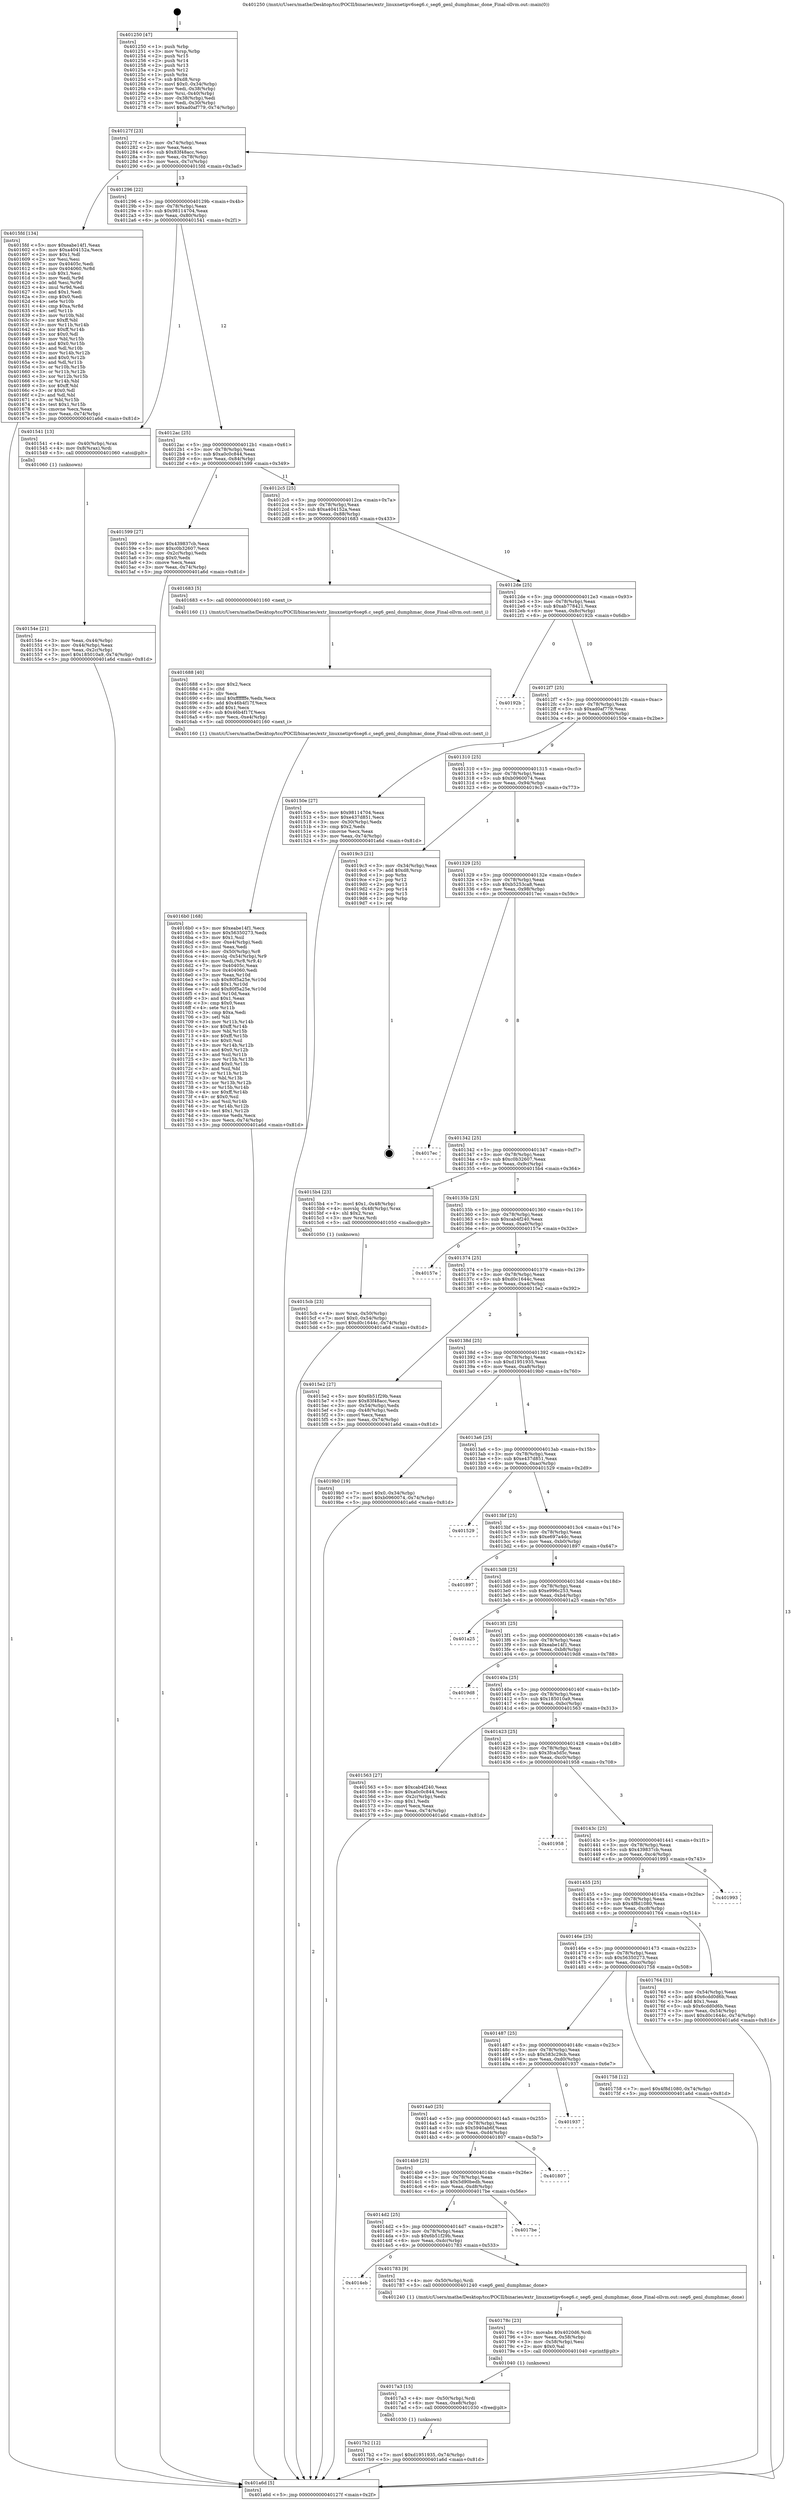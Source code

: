 digraph "0x401250" {
  label = "0x401250 (/mnt/c/Users/mathe/Desktop/tcc/POCII/binaries/extr_linuxnetipv6seg6.c_seg6_genl_dumphmac_done_Final-ollvm.out::main(0))"
  labelloc = "t"
  node[shape=record]

  Entry [label="",width=0.3,height=0.3,shape=circle,fillcolor=black,style=filled]
  "0x40127f" [label="{
     0x40127f [23]\l
     | [instrs]\l
     &nbsp;&nbsp;0x40127f \<+3\>: mov -0x74(%rbp),%eax\l
     &nbsp;&nbsp;0x401282 \<+2\>: mov %eax,%ecx\l
     &nbsp;&nbsp;0x401284 \<+6\>: sub $0x83f48acc,%ecx\l
     &nbsp;&nbsp;0x40128a \<+3\>: mov %eax,-0x78(%rbp)\l
     &nbsp;&nbsp;0x40128d \<+3\>: mov %ecx,-0x7c(%rbp)\l
     &nbsp;&nbsp;0x401290 \<+6\>: je 00000000004015fd \<main+0x3ad\>\l
  }"]
  "0x4015fd" [label="{
     0x4015fd [134]\l
     | [instrs]\l
     &nbsp;&nbsp;0x4015fd \<+5\>: mov $0xeabe14f1,%eax\l
     &nbsp;&nbsp;0x401602 \<+5\>: mov $0xa404152a,%ecx\l
     &nbsp;&nbsp;0x401607 \<+2\>: mov $0x1,%dl\l
     &nbsp;&nbsp;0x401609 \<+2\>: xor %esi,%esi\l
     &nbsp;&nbsp;0x40160b \<+7\>: mov 0x40405c,%edi\l
     &nbsp;&nbsp;0x401612 \<+8\>: mov 0x404060,%r8d\l
     &nbsp;&nbsp;0x40161a \<+3\>: sub $0x1,%esi\l
     &nbsp;&nbsp;0x40161d \<+3\>: mov %edi,%r9d\l
     &nbsp;&nbsp;0x401620 \<+3\>: add %esi,%r9d\l
     &nbsp;&nbsp;0x401623 \<+4\>: imul %r9d,%edi\l
     &nbsp;&nbsp;0x401627 \<+3\>: and $0x1,%edi\l
     &nbsp;&nbsp;0x40162a \<+3\>: cmp $0x0,%edi\l
     &nbsp;&nbsp;0x40162d \<+4\>: sete %r10b\l
     &nbsp;&nbsp;0x401631 \<+4\>: cmp $0xa,%r8d\l
     &nbsp;&nbsp;0x401635 \<+4\>: setl %r11b\l
     &nbsp;&nbsp;0x401639 \<+3\>: mov %r10b,%bl\l
     &nbsp;&nbsp;0x40163c \<+3\>: xor $0xff,%bl\l
     &nbsp;&nbsp;0x40163f \<+3\>: mov %r11b,%r14b\l
     &nbsp;&nbsp;0x401642 \<+4\>: xor $0xff,%r14b\l
     &nbsp;&nbsp;0x401646 \<+3\>: xor $0x0,%dl\l
     &nbsp;&nbsp;0x401649 \<+3\>: mov %bl,%r15b\l
     &nbsp;&nbsp;0x40164c \<+4\>: and $0x0,%r15b\l
     &nbsp;&nbsp;0x401650 \<+3\>: and %dl,%r10b\l
     &nbsp;&nbsp;0x401653 \<+3\>: mov %r14b,%r12b\l
     &nbsp;&nbsp;0x401656 \<+4\>: and $0x0,%r12b\l
     &nbsp;&nbsp;0x40165a \<+3\>: and %dl,%r11b\l
     &nbsp;&nbsp;0x40165d \<+3\>: or %r10b,%r15b\l
     &nbsp;&nbsp;0x401660 \<+3\>: or %r11b,%r12b\l
     &nbsp;&nbsp;0x401663 \<+3\>: xor %r12b,%r15b\l
     &nbsp;&nbsp;0x401666 \<+3\>: or %r14b,%bl\l
     &nbsp;&nbsp;0x401669 \<+3\>: xor $0xff,%bl\l
     &nbsp;&nbsp;0x40166c \<+3\>: or $0x0,%dl\l
     &nbsp;&nbsp;0x40166f \<+2\>: and %dl,%bl\l
     &nbsp;&nbsp;0x401671 \<+3\>: or %bl,%r15b\l
     &nbsp;&nbsp;0x401674 \<+4\>: test $0x1,%r15b\l
     &nbsp;&nbsp;0x401678 \<+3\>: cmovne %ecx,%eax\l
     &nbsp;&nbsp;0x40167b \<+3\>: mov %eax,-0x74(%rbp)\l
     &nbsp;&nbsp;0x40167e \<+5\>: jmp 0000000000401a6d \<main+0x81d\>\l
  }"]
  "0x401296" [label="{
     0x401296 [22]\l
     | [instrs]\l
     &nbsp;&nbsp;0x401296 \<+5\>: jmp 000000000040129b \<main+0x4b\>\l
     &nbsp;&nbsp;0x40129b \<+3\>: mov -0x78(%rbp),%eax\l
     &nbsp;&nbsp;0x40129e \<+5\>: sub $0x98114704,%eax\l
     &nbsp;&nbsp;0x4012a3 \<+3\>: mov %eax,-0x80(%rbp)\l
     &nbsp;&nbsp;0x4012a6 \<+6\>: je 0000000000401541 \<main+0x2f1\>\l
  }"]
  Exit [label="",width=0.3,height=0.3,shape=circle,fillcolor=black,style=filled,peripheries=2]
  "0x401541" [label="{
     0x401541 [13]\l
     | [instrs]\l
     &nbsp;&nbsp;0x401541 \<+4\>: mov -0x40(%rbp),%rax\l
     &nbsp;&nbsp;0x401545 \<+4\>: mov 0x8(%rax),%rdi\l
     &nbsp;&nbsp;0x401549 \<+5\>: call 0000000000401060 \<atoi@plt\>\l
     | [calls]\l
     &nbsp;&nbsp;0x401060 \{1\} (unknown)\l
  }"]
  "0x4012ac" [label="{
     0x4012ac [25]\l
     | [instrs]\l
     &nbsp;&nbsp;0x4012ac \<+5\>: jmp 00000000004012b1 \<main+0x61\>\l
     &nbsp;&nbsp;0x4012b1 \<+3\>: mov -0x78(%rbp),%eax\l
     &nbsp;&nbsp;0x4012b4 \<+5\>: sub $0xa0c0c844,%eax\l
     &nbsp;&nbsp;0x4012b9 \<+6\>: mov %eax,-0x84(%rbp)\l
     &nbsp;&nbsp;0x4012bf \<+6\>: je 0000000000401599 \<main+0x349\>\l
  }"]
  "0x4017b2" [label="{
     0x4017b2 [12]\l
     | [instrs]\l
     &nbsp;&nbsp;0x4017b2 \<+7\>: movl $0xd1951935,-0x74(%rbp)\l
     &nbsp;&nbsp;0x4017b9 \<+5\>: jmp 0000000000401a6d \<main+0x81d\>\l
  }"]
  "0x401599" [label="{
     0x401599 [27]\l
     | [instrs]\l
     &nbsp;&nbsp;0x401599 \<+5\>: mov $0x439837cb,%eax\l
     &nbsp;&nbsp;0x40159e \<+5\>: mov $0xc0b32607,%ecx\l
     &nbsp;&nbsp;0x4015a3 \<+3\>: mov -0x2c(%rbp),%edx\l
     &nbsp;&nbsp;0x4015a6 \<+3\>: cmp $0x0,%edx\l
     &nbsp;&nbsp;0x4015a9 \<+3\>: cmove %ecx,%eax\l
     &nbsp;&nbsp;0x4015ac \<+3\>: mov %eax,-0x74(%rbp)\l
     &nbsp;&nbsp;0x4015af \<+5\>: jmp 0000000000401a6d \<main+0x81d\>\l
  }"]
  "0x4012c5" [label="{
     0x4012c5 [25]\l
     | [instrs]\l
     &nbsp;&nbsp;0x4012c5 \<+5\>: jmp 00000000004012ca \<main+0x7a\>\l
     &nbsp;&nbsp;0x4012ca \<+3\>: mov -0x78(%rbp),%eax\l
     &nbsp;&nbsp;0x4012cd \<+5\>: sub $0xa404152a,%eax\l
     &nbsp;&nbsp;0x4012d2 \<+6\>: mov %eax,-0x88(%rbp)\l
     &nbsp;&nbsp;0x4012d8 \<+6\>: je 0000000000401683 \<main+0x433\>\l
  }"]
  "0x4017a3" [label="{
     0x4017a3 [15]\l
     | [instrs]\l
     &nbsp;&nbsp;0x4017a3 \<+4\>: mov -0x50(%rbp),%rdi\l
     &nbsp;&nbsp;0x4017a7 \<+6\>: mov %eax,-0xe8(%rbp)\l
     &nbsp;&nbsp;0x4017ad \<+5\>: call 0000000000401030 \<free@plt\>\l
     | [calls]\l
     &nbsp;&nbsp;0x401030 \{1\} (unknown)\l
  }"]
  "0x401683" [label="{
     0x401683 [5]\l
     | [instrs]\l
     &nbsp;&nbsp;0x401683 \<+5\>: call 0000000000401160 \<next_i\>\l
     | [calls]\l
     &nbsp;&nbsp;0x401160 \{1\} (/mnt/c/Users/mathe/Desktop/tcc/POCII/binaries/extr_linuxnetipv6seg6.c_seg6_genl_dumphmac_done_Final-ollvm.out::next_i)\l
  }"]
  "0x4012de" [label="{
     0x4012de [25]\l
     | [instrs]\l
     &nbsp;&nbsp;0x4012de \<+5\>: jmp 00000000004012e3 \<main+0x93\>\l
     &nbsp;&nbsp;0x4012e3 \<+3\>: mov -0x78(%rbp),%eax\l
     &nbsp;&nbsp;0x4012e6 \<+5\>: sub $0xab778421,%eax\l
     &nbsp;&nbsp;0x4012eb \<+6\>: mov %eax,-0x8c(%rbp)\l
     &nbsp;&nbsp;0x4012f1 \<+6\>: je 000000000040192b \<main+0x6db\>\l
  }"]
  "0x40178c" [label="{
     0x40178c [23]\l
     | [instrs]\l
     &nbsp;&nbsp;0x40178c \<+10\>: movabs $0x4020d6,%rdi\l
     &nbsp;&nbsp;0x401796 \<+3\>: mov %eax,-0x58(%rbp)\l
     &nbsp;&nbsp;0x401799 \<+3\>: mov -0x58(%rbp),%esi\l
     &nbsp;&nbsp;0x40179c \<+2\>: mov $0x0,%al\l
     &nbsp;&nbsp;0x40179e \<+5\>: call 0000000000401040 \<printf@plt\>\l
     | [calls]\l
     &nbsp;&nbsp;0x401040 \{1\} (unknown)\l
  }"]
  "0x40192b" [label="{
     0x40192b\l
  }", style=dashed]
  "0x4012f7" [label="{
     0x4012f7 [25]\l
     | [instrs]\l
     &nbsp;&nbsp;0x4012f7 \<+5\>: jmp 00000000004012fc \<main+0xac\>\l
     &nbsp;&nbsp;0x4012fc \<+3\>: mov -0x78(%rbp),%eax\l
     &nbsp;&nbsp;0x4012ff \<+5\>: sub $0xad0af779,%eax\l
     &nbsp;&nbsp;0x401304 \<+6\>: mov %eax,-0x90(%rbp)\l
     &nbsp;&nbsp;0x40130a \<+6\>: je 000000000040150e \<main+0x2be\>\l
  }"]
  "0x4014eb" [label="{
     0x4014eb\l
  }", style=dashed]
  "0x40150e" [label="{
     0x40150e [27]\l
     | [instrs]\l
     &nbsp;&nbsp;0x40150e \<+5\>: mov $0x98114704,%eax\l
     &nbsp;&nbsp;0x401513 \<+5\>: mov $0xe437d851,%ecx\l
     &nbsp;&nbsp;0x401518 \<+3\>: mov -0x30(%rbp),%edx\l
     &nbsp;&nbsp;0x40151b \<+3\>: cmp $0x2,%edx\l
     &nbsp;&nbsp;0x40151e \<+3\>: cmovne %ecx,%eax\l
     &nbsp;&nbsp;0x401521 \<+3\>: mov %eax,-0x74(%rbp)\l
     &nbsp;&nbsp;0x401524 \<+5\>: jmp 0000000000401a6d \<main+0x81d\>\l
  }"]
  "0x401310" [label="{
     0x401310 [25]\l
     | [instrs]\l
     &nbsp;&nbsp;0x401310 \<+5\>: jmp 0000000000401315 \<main+0xc5\>\l
     &nbsp;&nbsp;0x401315 \<+3\>: mov -0x78(%rbp),%eax\l
     &nbsp;&nbsp;0x401318 \<+5\>: sub $0xb0960074,%eax\l
     &nbsp;&nbsp;0x40131d \<+6\>: mov %eax,-0x94(%rbp)\l
     &nbsp;&nbsp;0x401323 \<+6\>: je 00000000004019c3 \<main+0x773\>\l
  }"]
  "0x401a6d" [label="{
     0x401a6d [5]\l
     | [instrs]\l
     &nbsp;&nbsp;0x401a6d \<+5\>: jmp 000000000040127f \<main+0x2f\>\l
  }"]
  "0x401250" [label="{
     0x401250 [47]\l
     | [instrs]\l
     &nbsp;&nbsp;0x401250 \<+1\>: push %rbp\l
     &nbsp;&nbsp;0x401251 \<+3\>: mov %rsp,%rbp\l
     &nbsp;&nbsp;0x401254 \<+2\>: push %r15\l
     &nbsp;&nbsp;0x401256 \<+2\>: push %r14\l
     &nbsp;&nbsp;0x401258 \<+2\>: push %r13\l
     &nbsp;&nbsp;0x40125a \<+2\>: push %r12\l
     &nbsp;&nbsp;0x40125c \<+1\>: push %rbx\l
     &nbsp;&nbsp;0x40125d \<+7\>: sub $0xd8,%rsp\l
     &nbsp;&nbsp;0x401264 \<+7\>: movl $0x0,-0x34(%rbp)\l
     &nbsp;&nbsp;0x40126b \<+3\>: mov %edi,-0x38(%rbp)\l
     &nbsp;&nbsp;0x40126e \<+4\>: mov %rsi,-0x40(%rbp)\l
     &nbsp;&nbsp;0x401272 \<+3\>: mov -0x38(%rbp),%edi\l
     &nbsp;&nbsp;0x401275 \<+3\>: mov %edi,-0x30(%rbp)\l
     &nbsp;&nbsp;0x401278 \<+7\>: movl $0xad0af779,-0x74(%rbp)\l
  }"]
  "0x40154e" [label="{
     0x40154e [21]\l
     | [instrs]\l
     &nbsp;&nbsp;0x40154e \<+3\>: mov %eax,-0x44(%rbp)\l
     &nbsp;&nbsp;0x401551 \<+3\>: mov -0x44(%rbp),%eax\l
     &nbsp;&nbsp;0x401554 \<+3\>: mov %eax,-0x2c(%rbp)\l
     &nbsp;&nbsp;0x401557 \<+7\>: movl $0x185010a9,-0x74(%rbp)\l
     &nbsp;&nbsp;0x40155e \<+5\>: jmp 0000000000401a6d \<main+0x81d\>\l
  }"]
  "0x401783" [label="{
     0x401783 [9]\l
     | [instrs]\l
     &nbsp;&nbsp;0x401783 \<+4\>: mov -0x50(%rbp),%rdi\l
     &nbsp;&nbsp;0x401787 \<+5\>: call 0000000000401240 \<seg6_genl_dumphmac_done\>\l
     | [calls]\l
     &nbsp;&nbsp;0x401240 \{1\} (/mnt/c/Users/mathe/Desktop/tcc/POCII/binaries/extr_linuxnetipv6seg6.c_seg6_genl_dumphmac_done_Final-ollvm.out::seg6_genl_dumphmac_done)\l
  }"]
  "0x4019c3" [label="{
     0x4019c3 [21]\l
     | [instrs]\l
     &nbsp;&nbsp;0x4019c3 \<+3\>: mov -0x34(%rbp),%eax\l
     &nbsp;&nbsp;0x4019c6 \<+7\>: add $0xd8,%rsp\l
     &nbsp;&nbsp;0x4019cd \<+1\>: pop %rbx\l
     &nbsp;&nbsp;0x4019ce \<+2\>: pop %r12\l
     &nbsp;&nbsp;0x4019d0 \<+2\>: pop %r13\l
     &nbsp;&nbsp;0x4019d2 \<+2\>: pop %r14\l
     &nbsp;&nbsp;0x4019d4 \<+2\>: pop %r15\l
     &nbsp;&nbsp;0x4019d6 \<+1\>: pop %rbp\l
     &nbsp;&nbsp;0x4019d7 \<+1\>: ret\l
  }"]
  "0x401329" [label="{
     0x401329 [25]\l
     | [instrs]\l
     &nbsp;&nbsp;0x401329 \<+5\>: jmp 000000000040132e \<main+0xde\>\l
     &nbsp;&nbsp;0x40132e \<+3\>: mov -0x78(%rbp),%eax\l
     &nbsp;&nbsp;0x401331 \<+5\>: sub $0xb5253ca8,%eax\l
     &nbsp;&nbsp;0x401336 \<+6\>: mov %eax,-0x98(%rbp)\l
     &nbsp;&nbsp;0x40133c \<+6\>: je 00000000004017ec \<main+0x59c\>\l
  }"]
  "0x4014d2" [label="{
     0x4014d2 [25]\l
     | [instrs]\l
     &nbsp;&nbsp;0x4014d2 \<+5\>: jmp 00000000004014d7 \<main+0x287\>\l
     &nbsp;&nbsp;0x4014d7 \<+3\>: mov -0x78(%rbp),%eax\l
     &nbsp;&nbsp;0x4014da \<+5\>: sub $0x6b51f29b,%eax\l
     &nbsp;&nbsp;0x4014df \<+6\>: mov %eax,-0xdc(%rbp)\l
     &nbsp;&nbsp;0x4014e5 \<+6\>: je 0000000000401783 \<main+0x533\>\l
  }"]
  "0x4017ec" [label="{
     0x4017ec\l
  }", style=dashed]
  "0x401342" [label="{
     0x401342 [25]\l
     | [instrs]\l
     &nbsp;&nbsp;0x401342 \<+5\>: jmp 0000000000401347 \<main+0xf7\>\l
     &nbsp;&nbsp;0x401347 \<+3\>: mov -0x78(%rbp),%eax\l
     &nbsp;&nbsp;0x40134a \<+5\>: sub $0xc0b32607,%eax\l
     &nbsp;&nbsp;0x40134f \<+6\>: mov %eax,-0x9c(%rbp)\l
     &nbsp;&nbsp;0x401355 \<+6\>: je 00000000004015b4 \<main+0x364\>\l
  }"]
  "0x4017be" [label="{
     0x4017be\l
  }", style=dashed]
  "0x4015b4" [label="{
     0x4015b4 [23]\l
     | [instrs]\l
     &nbsp;&nbsp;0x4015b4 \<+7\>: movl $0x1,-0x48(%rbp)\l
     &nbsp;&nbsp;0x4015bb \<+4\>: movslq -0x48(%rbp),%rax\l
     &nbsp;&nbsp;0x4015bf \<+4\>: shl $0x2,%rax\l
     &nbsp;&nbsp;0x4015c3 \<+3\>: mov %rax,%rdi\l
     &nbsp;&nbsp;0x4015c6 \<+5\>: call 0000000000401050 \<malloc@plt\>\l
     | [calls]\l
     &nbsp;&nbsp;0x401050 \{1\} (unknown)\l
  }"]
  "0x40135b" [label="{
     0x40135b [25]\l
     | [instrs]\l
     &nbsp;&nbsp;0x40135b \<+5\>: jmp 0000000000401360 \<main+0x110\>\l
     &nbsp;&nbsp;0x401360 \<+3\>: mov -0x78(%rbp),%eax\l
     &nbsp;&nbsp;0x401363 \<+5\>: sub $0xcab4f240,%eax\l
     &nbsp;&nbsp;0x401368 \<+6\>: mov %eax,-0xa0(%rbp)\l
     &nbsp;&nbsp;0x40136e \<+6\>: je 000000000040157e \<main+0x32e\>\l
  }"]
  "0x4014b9" [label="{
     0x4014b9 [25]\l
     | [instrs]\l
     &nbsp;&nbsp;0x4014b9 \<+5\>: jmp 00000000004014be \<main+0x26e\>\l
     &nbsp;&nbsp;0x4014be \<+3\>: mov -0x78(%rbp),%eax\l
     &nbsp;&nbsp;0x4014c1 \<+5\>: sub $0x5d90bedb,%eax\l
     &nbsp;&nbsp;0x4014c6 \<+6\>: mov %eax,-0xd8(%rbp)\l
     &nbsp;&nbsp;0x4014cc \<+6\>: je 00000000004017be \<main+0x56e\>\l
  }"]
  "0x40157e" [label="{
     0x40157e\l
  }", style=dashed]
  "0x401374" [label="{
     0x401374 [25]\l
     | [instrs]\l
     &nbsp;&nbsp;0x401374 \<+5\>: jmp 0000000000401379 \<main+0x129\>\l
     &nbsp;&nbsp;0x401379 \<+3\>: mov -0x78(%rbp),%eax\l
     &nbsp;&nbsp;0x40137c \<+5\>: sub $0xd0c1644c,%eax\l
     &nbsp;&nbsp;0x401381 \<+6\>: mov %eax,-0xa4(%rbp)\l
     &nbsp;&nbsp;0x401387 \<+6\>: je 00000000004015e2 \<main+0x392\>\l
  }"]
  "0x401807" [label="{
     0x401807\l
  }", style=dashed]
  "0x4015e2" [label="{
     0x4015e2 [27]\l
     | [instrs]\l
     &nbsp;&nbsp;0x4015e2 \<+5\>: mov $0x6b51f29b,%eax\l
     &nbsp;&nbsp;0x4015e7 \<+5\>: mov $0x83f48acc,%ecx\l
     &nbsp;&nbsp;0x4015ec \<+3\>: mov -0x54(%rbp),%edx\l
     &nbsp;&nbsp;0x4015ef \<+3\>: cmp -0x48(%rbp),%edx\l
     &nbsp;&nbsp;0x4015f2 \<+3\>: cmovl %ecx,%eax\l
     &nbsp;&nbsp;0x4015f5 \<+3\>: mov %eax,-0x74(%rbp)\l
     &nbsp;&nbsp;0x4015f8 \<+5\>: jmp 0000000000401a6d \<main+0x81d\>\l
  }"]
  "0x40138d" [label="{
     0x40138d [25]\l
     | [instrs]\l
     &nbsp;&nbsp;0x40138d \<+5\>: jmp 0000000000401392 \<main+0x142\>\l
     &nbsp;&nbsp;0x401392 \<+3\>: mov -0x78(%rbp),%eax\l
     &nbsp;&nbsp;0x401395 \<+5\>: sub $0xd1951935,%eax\l
     &nbsp;&nbsp;0x40139a \<+6\>: mov %eax,-0xa8(%rbp)\l
     &nbsp;&nbsp;0x4013a0 \<+6\>: je 00000000004019b0 \<main+0x760\>\l
  }"]
  "0x4014a0" [label="{
     0x4014a0 [25]\l
     | [instrs]\l
     &nbsp;&nbsp;0x4014a0 \<+5\>: jmp 00000000004014a5 \<main+0x255\>\l
     &nbsp;&nbsp;0x4014a5 \<+3\>: mov -0x78(%rbp),%eax\l
     &nbsp;&nbsp;0x4014a8 \<+5\>: sub $0x5940ab6f,%eax\l
     &nbsp;&nbsp;0x4014ad \<+6\>: mov %eax,-0xd4(%rbp)\l
     &nbsp;&nbsp;0x4014b3 \<+6\>: je 0000000000401807 \<main+0x5b7\>\l
  }"]
  "0x4019b0" [label="{
     0x4019b0 [19]\l
     | [instrs]\l
     &nbsp;&nbsp;0x4019b0 \<+7\>: movl $0x0,-0x34(%rbp)\l
     &nbsp;&nbsp;0x4019b7 \<+7\>: movl $0xb0960074,-0x74(%rbp)\l
     &nbsp;&nbsp;0x4019be \<+5\>: jmp 0000000000401a6d \<main+0x81d\>\l
  }"]
  "0x4013a6" [label="{
     0x4013a6 [25]\l
     | [instrs]\l
     &nbsp;&nbsp;0x4013a6 \<+5\>: jmp 00000000004013ab \<main+0x15b\>\l
     &nbsp;&nbsp;0x4013ab \<+3\>: mov -0x78(%rbp),%eax\l
     &nbsp;&nbsp;0x4013ae \<+5\>: sub $0xe437d851,%eax\l
     &nbsp;&nbsp;0x4013b3 \<+6\>: mov %eax,-0xac(%rbp)\l
     &nbsp;&nbsp;0x4013b9 \<+6\>: je 0000000000401529 \<main+0x2d9\>\l
  }"]
  "0x401937" [label="{
     0x401937\l
  }", style=dashed]
  "0x401529" [label="{
     0x401529\l
  }", style=dashed]
  "0x4013bf" [label="{
     0x4013bf [25]\l
     | [instrs]\l
     &nbsp;&nbsp;0x4013bf \<+5\>: jmp 00000000004013c4 \<main+0x174\>\l
     &nbsp;&nbsp;0x4013c4 \<+3\>: mov -0x78(%rbp),%eax\l
     &nbsp;&nbsp;0x4013c7 \<+5\>: sub $0xe697a4dc,%eax\l
     &nbsp;&nbsp;0x4013cc \<+6\>: mov %eax,-0xb0(%rbp)\l
     &nbsp;&nbsp;0x4013d2 \<+6\>: je 0000000000401897 \<main+0x647\>\l
  }"]
  "0x401487" [label="{
     0x401487 [25]\l
     | [instrs]\l
     &nbsp;&nbsp;0x401487 \<+5\>: jmp 000000000040148c \<main+0x23c\>\l
     &nbsp;&nbsp;0x40148c \<+3\>: mov -0x78(%rbp),%eax\l
     &nbsp;&nbsp;0x40148f \<+5\>: sub $0x583c29cb,%eax\l
     &nbsp;&nbsp;0x401494 \<+6\>: mov %eax,-0xd0(%rbp)\l
     &nbsp;&nbsp;0x40149a \<+6\>: je 0000000000401937 \<main+0x6e7\>\l
  }"]
  "0x401897" [label="{
     0x401897\l
  }", style=dashed]
  "0x4013d8" [label="{
     0x4013d8 [25]\l
     | [instrs]\l
     &nbsp;&nbsp;0x4013d8 \<+5\>: jmp 00000000004013dd \<main+0x18d\>\l
     &nbsp;&nbsp;0x4013dd \<+3\>: mov -0x78(%rbp),%eax\l
     &nbsp;&nbsp;0x4013e0 \<+5\>: sub $0xe996c253,%eax\l
     &nbsp;&nbsp;0x4013e5 \<+6\>: mov %eax,-0xb4(%rbp)\l
     &nbsp;&nbsp;0x4013eb \<+6\>: je 0000000000401a25 \<main+0x7d5\>\l
  }"]
  "0x401758" [label="{
     0x401758 [12]\l
     | [instrs]\l
     &nbsp;&nbsp;0x401758 \<+7\>: movl $0x4f8d1080,-0x74(%rbp)\l
     &nbsp;&nbsp;0x40175f \<+5\>: jmp 0000000000401a6d \<main+0x81d\>\l
  }"]
  "0x401a25" [label="{
     0x401a25\l
  }", style=dashed]
  "0x4013f1" [label="{
     0x4013f1 [25]\l
     | [instrs]\l
     &nbsp;&nbsp;0x4013f1 \<+5\>: jmp 00000000004013f6 \<main+0x1a6\>\l
     &nbsp;&nbsp;0x4013f6 \<+3\>: mov -0x78(%rbp),%eax\l
     &nbsp;&nbsp;0x4013f9 \<+5\>: sub $0xeabe14f1,%eax\l
     &nbsp;&nbsp;0x4013fe \<+6\>: mov %eax,-0xb8(%rbp)\l
     &nbsp;&nbsp;0x401404 \<+6\>: je 00000000004019d8 \<main+0x788\>\l
  }"]
  "0x40146e" [label="{
     0x40146e [25]\l
     | [instrs]\l
     &nbsp;&nbsp;0x40146e \<+5\>: jmp 0000000000401473 \<main+0x223\>\l
     &nbsp;&nbsp;0x401473 \<+3\>: mov -0x78(%rbp),%eax\l
     &nbsp;&nbsp;0x401476 \<+5\>: sub $0x56350273,%eax\l
     &nbsp;&nbsp;0x40147b \<+6\>: mov %eax,-0xcc(%rbp)\l
     &nbsp;&nbsp;0x401481 \<+6\>: je 0000000000401758 \<main+0x508\>\l
  }"]
  "0x4019d8" [label="{
     0x4019d8\l
  }", style=dashed]
  "0x40140a" [label="{
     0x40140a [25]\l
     | [instrs]\l
     &nbsp;&nbsp;0x40140a \<+5\>: jmp 000000000040140f \<main+0x1bf\>\l
     &nbsp;&nbsp;0x40140f \<+3\>: mov -0x78(%rbp),%eax\l
     &nbsp;&nbsp;0x401412 \<+5\>: sub $0x185010a9,%eax\l
     &nbsp;&nbsp;0x401417 \<+6\>: mov %eax,-0xbc(%rbp)\l
     &nbsp;&nbsp;0x40141d \<+6\>: je 0000000000401563 \<main+0x313\>\l
  }"]
  "0x401764" [label="{
     0x401764 [31]\l
     | [instrs]\l
     &nbsp;&nbsp;0x401764 \<+3\>: mov -0x54(%rbp),%eax\l
     &nbsp;&nbsp;0x401767 \<+5\>: add $0x6cdd0d6b,%eax\l
     &nbsp;&nbsp;0x40176c \<+3\>: add $0x1,%eax\l
     &nbsp;&nbsp;0x40176f \<+5\>: sub $0x6cdd0d6b,%eax\l
     &nbsp;&nbsp;0x401774 \<+3\>: mov %eax,-0x54(%rbp)\l
     &nbsp;&nbsp;0x401777 \<+7\>: movl $0xd0c1644c,-0x74(%rbp)\l
     &nbsp;&nbsp;0x40177e \<+5\>: jmp 0000000000401a6d \<main+0x81d\>\l
  }"]
  "0x401563" [label="{
     0x401563 [27]\l
     | [instrs]\l
     &nbsp;&nbsp;0x401563 \<+5\>: mov $0xcab4f240,%eax\l
     &nbsp;&nbsp;0x401568 \<+5\>: mov $0xa0c0c844,%ecx\l
     &nbsp;&nbsp;0x40156d \<+3\>: mov -0x2c(%rbp),%edx\l
     &nbsp;&nbsp;0x401570 \<+3\>: cmp $0x1,%edx\l
     &nbsp;&nbsp;0x401573 \<+3\>: cmovl %ecx,%eax\l
     &nbsp;&nbsp;0x401576 \<+3\>: mov %eax,-0x74(%rbp)\l
     &nbsp;&nbsp;0x401579 \<+5\>: jmp 0000000000401a6d \<main+0x81d\>\l
  }"]
  "0x401423" [label="{
     0x401423 [25]\l
     | [instrs]\l
     &nbsp;&nbsp;0x401423 \<+5\>: jmp 0000000000401428 \<main+0x1d8\>\l
     &nbsp;&nbsp;0x401428 \<+3\>: mov -0x78(%rbp),%eax\l
     &nbsp;&nbsp;0x40142b \<+5\>: sub $0x3fca5d5c,%eax\l
     &nbsp;&nbsp;0x401430 \<+6\>: mov %eax,-0xc0(%rbp)\l
     &nbsp;&nbsp;0x401436 \<+6\>: je 0000000000401958 \<main+0x708\>\l
  }"]
  "0x4015cb" [label="{
     0x4015cb [23]\l
     | [instrs]\l
     &nbsp;&nbsp;0x4015cb \<+4\>: mov %rax,-0x50(%rbp)\l
     &nbsp;&nbsp;0x4015cf \<+7\>: movl $0x0,-0x54(%rbp)\l
     &nbsp;&nbsp;0x4015d6 \<+7\>: movl $0xd0c1644c,-0x74(%rbp)\l
     &nbsp;&nbsp;0x4015dd \<+5\>: jmp 0000000000401a6d \<main+0x81d\>\l
  }"]
  "0x401688" [label="{
     0x401688 [40]\l
     | [instrs]\l
     &nbsp;&nbsp;0x401688 \<+5\>: mov $0x2,%ecx\l
     &nbsp;&nbsp;0x40168d \<+1\>: cltd\l
     &nbsp;&nbsp;0x40168e \<+2\>: idiv %ecx\l
     &nbsp;&nbsp;0x401690 \<+6\>: imul $0xfffffffe,%edx,%ecx\l
     &nbsp;&nbsp;0x401696 \<+6\>: add $0x46b4f17f,%ecx\l
     &nbsp;&nbsp;0x40169c \<+3\>: add $0x1,%ecx\l
     &nbsp;&nbsp;0x40169f \<+6\>: sub $0x46b4f17f,%ecx\l
     &nbsp;&nbsp;0x4016a5 \<+6\>: mov %ecx,-0xe4(%rbp)\l
     &nbsp;&nbsp;0x4016ab \<+5\>: call 0000000000401160 \<next_i\>\l
     | [calls]\l
     &nbsp;&nbsp;0x401160 \{1\} (/mnt/c/Users/mathe/Desktop/tcc/POCII/binaries/extr_linuxnetipv6seg6.c_seg6_genl_dumphmac_done_Final-ollvm.out::next_i)\l
  }"]
  "0x4016b0" [label="{
     0x4016b0 [168]\l
     | [instrs]\l
     &nbsp;&nbsp;0x4016b0 \<+5\>: mov $0xeabe14f1,%ecx\l
     &nbsp;&nbsp;0x4016b5 \<+5\>: mov $0x56350273,%edx\l
     &nbsp;&nbsp;0x4016ba \<+3\>: mov $0x1,%sil\l
     &nbsp;&nbsp;0x4016bd \<+6\>: mov -0xe4(%rbp),%edi\l
     &nbsp;&nbsp;0x4016c3 \<+3\>: imul %eax,%edi\l
     &nbsp;&nbsp;0x4016c6 \<+4\>: mov -0x50(%rbp),%r8\l
     &nbsp;&nbsp;0x4016ca \<+4\>: movslq -0x54(%rbp),%r9\l
     &nbsp;&nbsp;0x4016ce \<+4\>: mov %edi,(%r8,%r9,4)\l
     &nbsp;&nbsp;0x4016d2 \<+7\>: mov 0x40405c,%eax\l
     &nbsp;&nbsp;0x4016d9 \<+7\>: mov 0x404060,%edi\l
     &nbsp;&nbsp;0x4016e0 \<+3\>: mov %eax,%r10d\l
     &nbsp;&nbsp;0x4016e3 \<+7\>: sub $0x80f5a25e,%r10d\l
     &nbsp;&nbsp;0x4016ea \<+4\>: sub $0x1,%r10d\l
     &nbsp;&nbsp;0x4016ee \<+7\>: add $0x80f5a25e,%r10d\l
     &nbsp;&nbsp;0x4016f5 \<+4\>: imul %r10d,%eax\l
     &nbsp;&nbsp;0x4016f9 \<+3\>: and $0x1,%eax\l
     &nbsp;&nbsp;0x4016fc \<+3\>: cmp $0x0,%eax\l
     &nbsp;&nbsp;0x4016ff \<+4\>: sete %r11b\l
     &nbsp;&nbsp;0x401703 \<+3\>: cmp $0xa,%edi\l
     &nbsp;&nbsp;0x401706 \<+3\>: setl %bl\l
     &nbsp;&nbsp;0x401709 \<+3\>: mov %r11b,%r14b\l
     &nbsp;&nbsp;0x40170c \<+4\>: xor $0xff,%r14b\l
     &nbsp;&nbsp;0x401710 \<+3\>: mov %bl,%r15b\l
     &nbsp;&nbsp;0x401713 \<+4\>: xor $0xff,%r15b\l
     &nbsp;&nbsp;0x401717 \<+4\>: xor $0x0,%sil\l
     &nbsp;&nbsp;0x40171b \<+3\>: mov %r14b,%r12b\l
     &nbsp;&nbsp;0x40171e \<+4\>: and $0x0,%r12b\l
     &nbsp;&nbsp;0x401722 \<+3\>: and %sil,%r11b\l
     &nbsp;&nbsp;0x401725 \<+3\>: mov %r15b,%r13b\l
     &nbsp;&nbsp;0x401728 \<+4\>: and $0x0,%r13b\l
     &nbsp;&nbsp;0x40172c \<+3\>: and %sil,%bl\l
     &nbsp;&nbsp;0x40172f \<+3\>: or %r11b,%r12b\l
     &nbsp;&nbsp;0x401732 \<+3\>: or %bl,%r13b\l
     &nbsp;&nbsp;0x401735 \<+3\>: xor %r13b,%r12b\l
     &nbsp;&nbsp;0x401738 \<+3\>: or %r15b,%r14b\l
     &nbsp;&nbsp;0x40173b \<+4\>: xor $0xff,%r14b\l
     &nbsp;&nbsp;0x40173f \<+4\>: or $0x0,%sil\l
     &nbsp;&nbsp;0x401743 \<+3\>: and %sil,%r14b\l
     &nbsp;&nbsp;0x401746 \<+3\>: or %r14b,%r12b\l
     &nbsp;&nbsp;0x401749 \<+4\>: test $0x1,%r12b\l
     &nbsp;&nbsp;0x40174d \<+3\>: cmovne %edx,%ecx\l
     &nbsp;&nbsp;0x401750 \<+3\>: mov %ecx,-0x74(%rbp)\l
     &nbsp;&nbsp;0x401753 \<+5\>: jmp 0000000000401a6d \<main+0x81d\>\l
  }"]
  "0x401455" [label="{
     0x401455 [25]\l
     | [instrs]\l
     &nbsp;&nbsp;0x401455 \<+5\>: jmp 000000000040145a \<main+0x20a\>\l
     &nbsp;&nbsp;0x40145a \<+3\>: mov -0x78(%rbp),%eax\l
     &nbsp;&nbsp;0x40145d \<+5\>: sub $0x4f8d1080,%eax\l
     &nbsp;&nbsp;0x401462 \<+6\>: mov %eax,-0xc8(%rbp)\l
     &nbsp;&nbsp;0x401468 \<+6\>: je 0000000000401764 \<main+0x514\>\l
  }"]
  "0x401958" [label="{
     0x401958\l
  }", style=dashed]
  "0x40143c" [label="{
     0x40143c [25]\l
     | [instrs]\l
     &nbsp;&nbsp;0x40143c \<+5\>: jmp 0000000000401441 \<main+0x1f1\>\l
     &nbsp;&nbsp;0x401441 \<+3\>: mov -0x78(%rbp),%eax\l
     &nbsp;&nbsp;0x401444 \<+5\>: sub $0x439837cb,%eax\l
     &nbsp;&nbsp;0x401449 \<+6\>: mov %eax,-0xc4(%rbp)\l
     &nbsp;&nbsp;0x40144f \<+6\>: je 0000000000401993 \<main+0x743\>\l
  }"]
  "0x401993" [label="{
     0x401993\l
  }", style=dashed]
  Entry -> "0x401250" [label=" 1"]
  "0x40127f" -> "0x4015fd" [label=" 1"]
  "0x40127f" -> "0x401296" [label=" 13"]
  "0x4019c3" -> Exit [label=" 1"]
  "0x401296" -> "0x401541" [label=" 1"]
  "0x401296" -> "0x4012ac" [label=" 12"]
  "0x4019b0" -> "0x401a6d" [label=" 1"]
  "0x4012ac" -> "0x401599" [label=" 1"]
  "0x4012ac" -> "0x4012c5" [label=" 11"]
  "0x4017b2" -> "0x401a6d" [label=" 1"]
  "0x4012c5" -> "0x401683" [label=" 1"]
  "0x4012c5" -> "0x4012de" [label=" 10"]
  "0x4017a3" -> "0x4017b2" [label=" 1"]
  "0x4012de" -> "0x40192b" [label=" 0"]
  "0x4012de" -> "0x4012f7" [label=" 10"]
  "0x40178c" -> "0x4017a3" [label=" 1"]
  "0x4012f7" -> "0x40150e" [label=" 1"]
  "0x4012f7" -> "0x401310" [label=" 9"]
  "0x40150e" -> "0x401a6d" [label=" 1"]
  "0x401250" -> "0x40127f" [label=" 1"]
  "0x401a6d" -> "0x40127f" [label=" 13"]
  "0x401541" -> "0x40154e" [label=" 1"]
  "0x40154e" -> "0x401a6d" [label=" 1"]
  "0x401783" -> "0x40178c" [label=" 1"]
  "0x401310" -> "0x4019c3" [label=" 1"]
  "0x401310" -> "0x401329" [label=" 8"]
  "0x4014d2" -> "0x4014eb" [label=" 0"]
  "0x401329" -> "0x4017ec" [label=" 0"]
  "0x401329" -> "0x401342" [label=" 8"]
  "0x4014d2" -> "0x401783" [label=" 1"]
  "0x401342" -> "0x4015b4" [label=" 1"]
  "0x401342" -> "0x40135b" [label=" 7"]
  "0x4014b9" -> "0x4014d2" [label=" 1"]
  "0x40135b" -> "0x40157e" [label=" 0"]
  "0x40135b" -> "0x401374" [label=" 7"]
  "0x4014b9" -> "0x4017be" [label=" 0"]
  "0x401374" -> "0x4015e2" [label=" 2"]
  "0x401374" -> "0x40138d" [label=" 5"]
  "0x4014a0" -> "0x4014b9" [label=" 1"]
  "0x40138d" -> "0x4019b0" [label=" 1"]
  "0x40138d" -> "0x4013a6" [label=" 4"]
  "0x4014a0" -> "0x401807" [label=" 0"]
  "0x4013a6" -> "0x401529" [label=" 0"]
  "0x4013a6" -> "0x4013bf" [label=" 4"]
  "0x401487" -> "0x4014a0" [label=" 1"]
  "0x4013bf" -> "0x401897" [label=" 0"]
  "0x4013bf" -> "0x4013d8" [label=" 4"]
  "0x401487" -> "0x401937" [label=" 0"]
  "0x4013d8" -> "0x401a25" [label=" 0"]
  "0x4013d8" -> "0x4013f1" [label=" 4"]
  "0x401764" -> "0x401a6d" [label=" 1"]
  "0x4013f1" -> "0x4019d8" [label=" 0"]
  "0x4013f1" -> "0x40140a" [label=" 4"]
  "0x40146e" -> "0x401487" [label=" 1"]
  "0x40140a" -> "0x401563" [label=" 1"]
  "0x40140a" -> "0x401423" [label=" 3"]
  "0x401563" -> "0x401a6d" [label=" 1"]
  "0x401599" -> "0x401a6d" [label=" 1"]
  "0x4015b4" -> "0x4015cb" [label=" 1"]
  "0x4015cb" -> "0x401a6d" [label=" 1"]
  "0x4015e2" -> "0x401a6d" [label=" 2"]
  "0x4015fd" -> "0x401a6d" [label=" 1"]
  "0x401683" -> "0x401688" [label=" 1"]
  "0x401688" -> "0x4016b0" [label=" 1"]
  "0x4016b0" -> "0x401a6d" [label=" 1"]
  "0x40146e" -> "0x401758" [label=" 1"]
  "0x401423" -> "0x401958" [label=" 0"]
  "0x401423" -> "0x40143c" [label=" 3"]
  "0x401455" -> "0x40146e" [label=" 2"]
  "0x40143c" -> "0x401993" [label=" 0"]
  "0x40143c" -> "0x401455" [label=" 3"]
  "0x401758" -> "0x401a6d" [label=" 1"]
  "0x401455" -> "0x401764" [label=" 1"]
}
